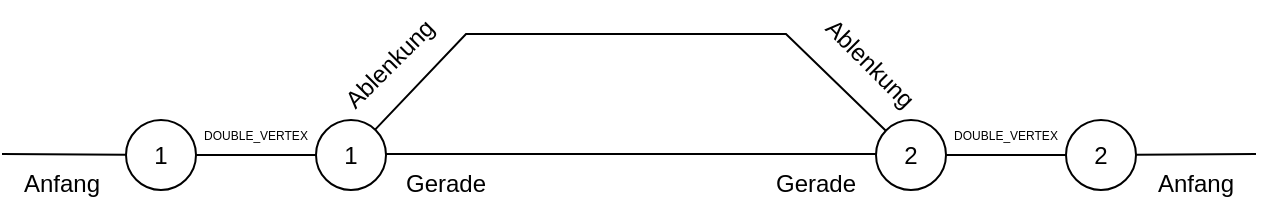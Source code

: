 <mxfile version="24.0.1" type="github">
  <diagram name="Page-1" id="rrnRkHXitlQrABg2udhg">
    <mxGraphModel dx="1176" dy="630" grid="1" gridSize="10" guides="1" tooltips="1" connect="1" arrows="1" fold="1" page="1" pageScale="1" pageWidth="850" pageHeight="1100" math="0" shadow="0">
      <root>
        <mxCell id="0" />
        <mxCell id="1" parent="0" />
        <mxCell id="P7kzn_tiCY3FyH7NPitg-7" value="&lt;font style=&quot;font-size: 6px;&quot;&gt;DOUBLE_VERTEX&lt;/font&gt;" style="text;html=1;align=center;verticalAlign=middle;whiteSpace=wrap;rounded=0;" vertex="1" parent="1">
          <mxGeometry x="550" y="54" width="60" height="30" as="geometry" />
        </mxCell>
        <mxCell id="P7kzn_tiCY3FyH7NPitg-10" value="&lt;font style=&quot;font-size: 6px;&quot;&gt;DOUBLE_VERTEX&lt;/font&gt;" style="text;html=1;align=center;verticalAlign=middle;whiteSpace=wrap;rounded=0;" vertex="1" parent="1">
          <mxGeometry x="175" y="54" width="60" height="30" as="geometry" />
        </mxCell>
        <mxCell id="P7kzn_tiCY3FyH7NPitg-11" value="" style="endArrow=none;html=1;rounded=0;exitX=0;exitY=0;exitDx=0;exitDy=0;" edge="1" parent="1" source="P7kzn_tiCY3FyH7NPitg-19" target="P7kzn_tiCY3FyH7NPitg-25">
          <mxGeometry width="50" height="50" relative="1" as="geometry">
            <mxPoint x="50" y="80" as="sourcePoint" />
            <mxPoint x="110.0" y="79.93" as="targetPoint" />
          </mxGeometry>
        </mxCell>
        <mxCell id="P7kzn_tiCY3FyH7NPitg-13" value="" style="endArrow=none;html=1;rounded=0;" edge="1" parent="1">
          <mxGeometry width="50" height="50" relative="1" as="geometry">
            <mxPoint x="270" y="80" as="sourcePoint" />
            <mxPoint x="515" y="80" as="targetPoint" />
          </mxGeometry>
        </mxCell>
        <mxCell id="P7kzn_tiCY3FyH7NPitg-14" value="" style="endArrow=none;html=1;rounded=0;" edge="1" parent="1" source="P7kzn_tiCY3FyH7NPitg-17" target="P7kzn_tiCY3FyH7NPitg-18">
          <mxGeometry width="50" height="50" relative="1" as="geometry">
            <mxPoint x="272" y="60" as="sourcePoint" />
            <mxPoint x="512" y="60" as="targetPoint" />
            <Array as="points">
              <mxPoint x="310" y="20" />
              <mxPoint x="470" y="20" />
            </Array>
          </mxGeometry>
        </mxCell>
        <mxCell id="P7kzn_tiCY3FyH7NPitg-15" value="" style="endArrow=none;html=1;rounded=0;" edge="1" parent="1" target="P7kzn_tiCY3FyH7NPitg-17" source="P7kzn_tiCY3FyH7NPitg-25">
          <mxGeometry width="50" height="50" relative="1" as="geometry">
            <mxPoint x="212" y="80" as="sourcePoint" />
            <mxPoint x="212" y="80" as="targetPoint" />
          </mxGeometry>
        </mxCell>
        <mxCell id="P7kzn_tiCY3FyH7NPitg-16" value="" style="endArrow=none;html=1;rounded=0;" edge="1" parent="1" source="P7kzn_tiCY3FyH7NPitg-18" target="P7kzn_tiCY3FyH7NPitg-26">
          <mxGeometry width="50" height="50" relative="1" as="geometry">
            <mxPoint x="582" y="78" as="sourcePoint" />
            <mxPoint x="572" y="80" as="targetPoint" />
          </mxGeometry>
        </mxCell>
        <mxCell id="P7kzn_tiCY3FyH7NPitg-17" value="1" style="ellipse;whiteSpace=wrap;html=1;aspect=fixed;" vertex="1" parent="1">
          <mxGeometry x="235" y="63" width="35" height="35" as="geometry" />
        </mxCell>
        <mxCell id="P7kzn_tiCY3FyH7NPitg-18" value="2" style="ellipse;whiteSpace=wrap;html=1;aspect=fixed;" vertex="1" parent="1">
          <mxGeometry x="515" y="63" width="35" height="35" as="geometry" />
        </mxCell>
        <mxCell id="P7kzn_tiCY3FyH7NPitg-19" value="Anfang" style="text;html=1;align=center;verticalAlign=middle;whiteSpace=wrap;rounded=0;" vertex="1" parent="1">
          <mxGeometry x="78" y="80" width="60" height="30" as="geometry" />
        </mxCell>
        <mxCell id="P7kzn_tiCY3FyH7NPitg-20" value="Ablenkung" style="text;html=1;align=center;verticalAlign=middle;whiteSpace=wrap;rounded=0;rotation=-45;" vertex="1" parent="1">
          <mxGeometry x="242" y="20" width="60" height="30" as="geometry" />
        </mxCell>
        <mxCell id="P7kzn_tiCY3FyH7NPitg-21" value="Gerade" style="text;html=1;align=center;verticalAlign=middle;whiteSpace=wrap;rounded=0;" vertex="1" parent="1">
          <mxGeometry x="270" y="80" width="60" height="30" as="geometry" />
        </mxCell>
        <mxCell id="P7kzn_tiCY3FyH7NPitg-22" value="Gerade" style="text;html=1;align=center;verticalAlign=middle;whiteSpace=wrap;rounded=0;" vertex="1" parent="1">
          <mxGeometry x="455" y="80" width="60" height="30" as="geometry" />
        </mxCell>
        <mxCell id="P7kzn_tiCY3FyH7NPitg-23" value="Anfang" style="text;html=1;align=center;verticalAlign=middle;whiteSpace=wrap;rounded=0;" vertex="1" parent="1">
          <mxGeometry x="645" y="80" width="60" height="30" as="geometry" />
        </mxCell>
        <mxCell id="P7kzn_tiCY3FyH7NPitg-24" value="Ablenkung" style="text;html=1;align=center;verticalAlign=middle;whiteSpace=wrap;rounded=0;rotation=45;" vertex="1" parent="1">
          <mxGeometry x="482" y="20" width="60" height="30" as="geometry" />
        </mxCell>
        <mxCell id="P7kzn_tiCY3FyH7NPitg-25" value="1" style="ellipse;whiteSpace=wrap;html=1;aspect=fixed;" vertex="1" parent="1">
          <mxGeometry x="140" y="63" width="35" height="35" as="geometry" />
        </mxCell>
        <mxCell id="P7kzn_tiCY3FyH7NPitg-26" value="2" style="ellipse;whiteSpace=wrap;html=1;aspect=fixed;" vertex="1" parent="1">
          <mxGeometry x="610" y="63" width="35" height="35" as="geometry" />
        </mxCell>
        <mxCell id="P7kzn_tiCY3FyH7NPitg-27" value="" style="endArrow=none;html=1;rounded=0;entryX=1;entryY=0;entryDx=0;entryDy=0;" edge="1" parent="1" source="P7kzn_tiCY3FyH7NPitg-26" target="P7kzn_tiCY3FyH7NPitg-23">
          <mxGeometry width="50" height="50" relative="1" as="geometry">
            <mxPoint x="680" y="90" as="sourcePoint" />
            <mxPoint x="730" y="40" as="targetPoint" />
          </mxGeometry>
        </mxCell>
      </root>
    </mxGraphModel>
  </diagram>
</mxfile>
